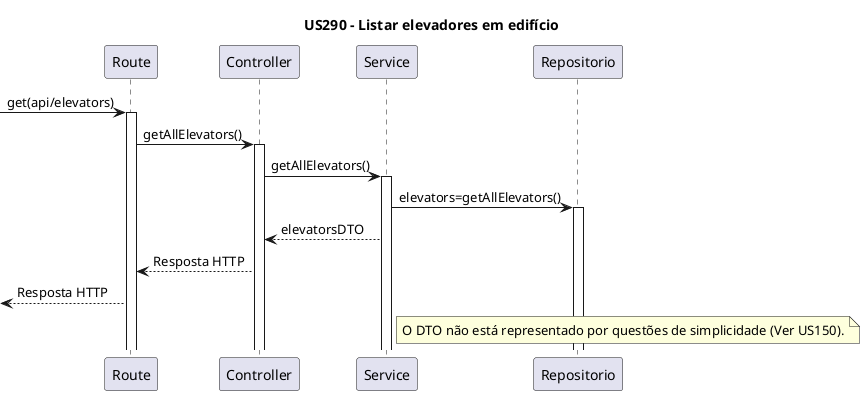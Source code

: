 @startuml
title US290 - Listar elevadores em edifício

participant "Route" as Route
participant "Controller" as Controller
participant "Service" as Service
participant "Repositorio" as Repositorio

 -> Route : get(api/elevators)
activate Route
Route -> Controller : getAllElevators()
activate Controller
Controller -> Service : getAllElevators()
activate Service
Service -> Repositorio : elevators=getAllElevators()
activate Repositorio
Service --> Controller : elevatorsDTO
Controller--> Route : Resposta HTTP
<-- Route : Resposta HTTP

note right of Service
O DTO não está representado por questões de simplicidade (Ver US150).
end note
@enduml

